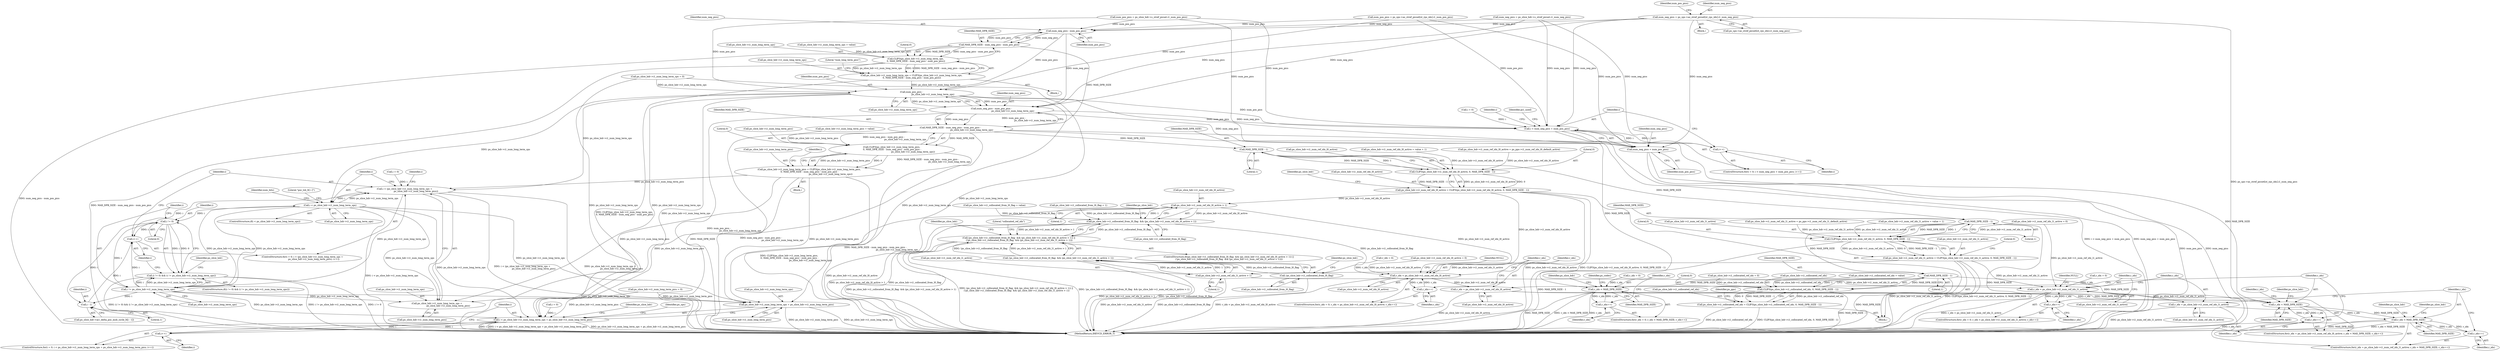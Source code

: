 digraph "0_Android_a1424724a00d62ac5efa0e27953eed66850d662f@array" {
"1000749" [label="(Call,num_neg_pics = ps_sps->as_stref_picset[st_rps_idx].i1_num_neg_pics)"];
"1000854" [label="(Call,num_neg_pics - num_pos_pics)"];
"1000852" [label="(Call,MAX_DPB_SIZE - num_neg_pics - num_pos_pics)"];
"1000847" [label="(Call,CLIP3(ps_slice_hdr->i1_num_long_term_sps,\n 0, MAX_DPB_SIZE - num_neg_pics - num_pos_pics))"];
"1000843" [label="(Call,ps_slice_hdr->i1_num_long_term_sps = CLIP3(ps_slice_hdr->i1_num_long_term_sps,\n 0, MAX_DPB_SIZE - num_neg_pics - num_pos_pics))"];
"1000879" [label="(Call,num_pos_pics -\n                                                            ps_slice_hdr->i1_num_long_term_sps)"];
"1000877" [label="(Call,num_neg_pics - num_pos_pics -\n                                                            ps_slice_hdr->i1_num_long_term_sps)"];
"1000875" [label="(Call,MAX_DPB_SIZE - num_neg_pics - num_pos_pics -\n                                                            ps_slice_hdr->i1_num_long_term_sps)"];
"1000870" [label="(Call,CLIP3(ps_slice_hdr->i1_num_long_term_pics,\n 0, MAX_DPB_SIZE - num_neg_pics - num_pos_pics -\n                                                            ps_slice_hdr->i1_num_long_term_sps))"];
"1000866" [label="(Call,ps_slice_hdr->i1_num_long_term_pics = CLIP3(ps_slice_hdr->i1_num_long_term_pics,\n 0, MAX_DPB_SIZE - num_neg_pics - num_pos_pics -\n                                                            ps_slice_hdr->i1_num_long_term_sps))"];
"1000888" [label="(Call,i < (ps_slice_hdr->i1_num_long_term_sps +\n                                ps_slice_hdr->i1_num_long_term_pics))"];
"1000901" [label="(Call,i < ps_slice_hdr->i1_num_long_term_sps)"];
"1000890" [label="(Call,ps_slice_hdr->i1_num_long_term_sps +\n                                ps_slice_hdr->i1_num_long_term_pics)"];
"1001010" [label="(Call,i != 0)"];
"1000897" [label="(Call,i++)"];
"1001009" [label="(Call,(i != 0) && (i != ps_slice_hdr->i1_num_long_term_sps))"];
"1001013" [label="(Call,i != ps_slice_hdr->i1_num_long_term_sps)"];
"1001029" [label="(Call,i - 1)"];
"1001055" [label="(Call,i < ps_slice_hdr->i1_num_long_term_sps + ps_slice_hdr->i1_num_long_term_pics)"];
"1001064" [label="(Call,i++)"];
"1001057" [label="(Call,ps_slice_hdr->i1_num_long_term_sps + ps_slice_hdr->i1_num_long_term_pics)"];
"1001245" [label="(Call,MAX_DPB_SIZE - 1)"];
"1001240" [label="(Call,CLIP3(ps_slice_hdr->i1_num_ref_idx_l0_active, 0, MAX_DPB_SIZE - 1))"];
"1001236" [label="(Call,ps_slice_hdr->i1_num_ref_idx_l0_active = CLIP3(ps_slice_hdr->i1_num_ref_idx_l0_active, 0, MAX_DPB_SIZE - 1))"];
"1001370" [label="(Call,ps_slice_hdr->i1_num_ref_idx_l0_active > 1)"];
"1001366" [label="(Call,ps_slice_hdr->i1_collocated_from_l0_flag  && (ps_slice_hdr->i1_num_ref_idx_l0_active > 1))"];
"1001365" [label="(Call,(ps_slice_hdr->i1_collocated_from_l0_flag  && (ps_slice_hdr->i1_num_ref_idx_l0_active > 1)) ||\n (!ps_slice_hdr->i1_collocated_from_l0_flag  && (ps_slice_hdr->i1_num_ref_idx_l1_active > 1)))"];
"1001376" [label="(Call,!ps_slice_hdr->i1_collocated_from_l0_flag)"];
"1001375" [label="(Call,!ps_slice_hdr->i1_collocated_from_l0_flag  && (ps_slice_hdr->i1_num_ref_idx_l1_active > 1))"];
"1002277" [label="(Call,r_idx < ps_slice_hdr->i1_num_ref_idx_l0_active)"];
"1002282" [label="(Call,r_idx++)"];
"1002319" [label="(Call,r_idx = ps_slice_hdr->i1_num_ref_idx_l0_active)"];
"1002324" [label="(Call,r_idx < MAX_DPB_SIZE)"];
"1002327" [label="(Call,r_idx++)"];
"1002403" [label="(Call,r_idx < MAX_DPB_SIZE)"];
"1002406" [label="(Call,r_idx++)"];
"1001257" [label="(Call,MAX_DPB_SIZE - 1)"];
"1001252" [label="(Call,CLIP3(ps_slice_hdr->i1_num_ref_idx_l1_active, 0, MAX_DPB_SIZE - 1))"];
"1001248" [label="(Call,ps_slice_hdr->i1_num_ref_idx_l1_active = CLIP3(ps_slice_hdr->i1_num_ref_idx_l1_active, 0, MAX_DPB_SIZE - 1))"];
"1001380" [label="(Call,ps_slice_hdr->i1_num_ref_idx_l1_active > 1)"];
"1002356" [label="(Call,r_idx < ps_slice_hdr->i1_num_ref_idx_l1_active)"];
"1002361" [label="(Call,r_idx++)"];
"1002398" [label="(Call,r_idx = ps_slice_hdr->i1_num_ref_idx_l1_active)"];
"1001404" [label="(Call,MAX_DPB_SIZE - 1)"];
"1001399" [label="(Call,CLIP3(ps_slice_hdr->i1_collocated_ref_idx, 0, MAX_DPB_SIZE - 1))"];
"1001395" [label="(Call,ps_slice_hdr->i1_collocated_ref_idx = CLIP3(ps_slice_hdr->i1_collocated_ref_idx, 0, MAX_DPB_SIZE - 1))"];
"1002152" [label="(Call,r_idx < MAX_DPB_SIZE)"];
"1002155" [label="(Call,r_idx++)"];
"1001036" [label="(Call,i < num_neg_pics + num_pos_pics)"];
"1001041" [label="(Call,i++)"];
"1001038" [label="(Call,num_neg_pics + num_pos_pics)"];
"1000801" [label="(Call,num_neg_pics = ps_slice_hdr->s_stref_picset.i1_num_neg_pics)"];
"1001241" [label="(Call,ps_slice_hdr->i1_num_ref_idx_l0_active)"];
"1000877" [label="(Call,num_neg_pics - num_pos_pics -\n                                                            ps_slice_hdr->i1_num_long_term_sps)"];
"1001381" [label="(Call,ps_slice_hdr->i1_num_ref_idx_l1_active)"];
"1000901" [label="(Call,i < ps_slice_hdr->i1_num_long_term_sps)"];
"1002273" [label="(ControlStructure,for(r_idx = 0; r_idx < ps_slice_hdr->i1_num_ref_idx_l0_active; r_idx++))"];
"1000897" [label="(Call,i++)"];
"1001258" [label="(Identifier,MAX_DPB_SIZE)"];
"1001188" [label="(Call,ps_slice_hdr->i1_num_ref_idx_l0_active = value + 1)"];
"1000710" [label="(Block,)"];
"1000881" [label="(Call,ps_slice_hdr->i1_num_long_term_sps)"];
"1000884" [label="(ControlStructure,for(i = 0; i < (ps_slice_hdr->i1_num_long_term_sps +\n                                ps_slice_hdr->i1_num_long_term_pics); i++))"];
"1002162" [label="(Identifier,ps_slice_hdr)"];
"1000866" [label="(Call,ps_slice_hdr->i1_num_long_term_pics = CLIP3(ps_slice_hdr->i1_num_long_term_pics,\n 0, MAX_DPB_SIZE - num_neg_pics - num_pos_pics -\n                                                            ps_slice_hdr->i1_num_long_term_sps))"];
"1000879" [label="(Call,num_pos_pics -\n                                                            ps_slice_hdr->i1_num_long_term_sps)"];
"1001248" [label="(Call,ps_slice_hdr->i1_num_ref_idx_l1_active = CLIP3(ps_slice_hdr->i1_num_ref_idx_l1_active, 0, MAX_DPB_SIZE - 1))"];
"1000751" [label="(Call,ps_sps->as_stref_picset[st_rps_idx].i1_num_neg_pics)"];
"1002397" [label="(ControlStructure,for(r_idx = ps_slice_hdr->i1_num_ref_idx_l1_active; r_idx < MAX_DPB_SIZE; r_idx++))"];
"1001055" [label="(Call,i < ps_slice_hdr->i1_num_long_term_sps + ps_slice_hdr->i1_num_long_term_pics)"];
"1000838" [label="(Call,ps_slice_hdr->i1_num_long_term_sps = value)"];
"1000890" [label="(Call,ps_slice_hdr->i1_num_long_term_sps +\n                                ps_slice_hdr->i1_num_long_term_pics)"];
"1001246" [label="(Identifier,MAX_DPB_SIZE)"];
"1001364" [label="(ControlStructure,if((ps_slice_hdr->i1_collocated_from_l0_flag  && (ps_slice_hdr->i1_num_ref_idx_l0_active > 1)) ||\n (!ps_slice_hdr->i1_collocated_from_l0_flag  && (ps_slice_hdr->i1_num_ref_idx_l1_active > 1))))"];
"1001039" [label="(Identifier,num_neg_pics)"];
"1002324" [label="(Call,r_idx < MAX_DPB_SIZE)"];
"1002277" [label="(Call,r_idx < ps_slice_hdr->i1_num_ref_idx_l0_active)"];
"1000870" [label="(Call,CLIP3(ps_slice_hdr->i1_num_long_term_pics,\n 0, MAX_DPB_SIZE - num_neg_pics - num_pos_pics -\n                                                            ps_slice_hdr->i1_num_long_term_sps))"];
"1000902" [label="(Identifier,i)"];
"1000749" [label="(Call,num_neg_pics = ps_sps->as_stref_picset[st_rps_idx].i1_num_neg_pics)"];
"1000876" [label="(Identifier,MAX_DPB_SIZE)"];
"1001370" [label="(Call,ps_slice_hdr->i1_num_ref_idx_l0_active > 1)"];
"1001259" [label="(Literal,1)"];
"1001397" [label="(Identifier,ps_slice_hdr)"];
"1001250" [label="(Identifier,ps_slice_hdr)"];
"1000851" [label="(Literal,0)"];
"1001031" [label="(Literal,1)"];
"1001256" [label="(Literal,0)"];
"1000888" [label="(Call,i < (ps_slice_hdr->i1_num_long_term_sps +\n                                ps_slice_hdr->i1_num_long_term_pics))"];
"1002274" [label="(Call,r_idx = 0)"];
"1000844" [label="(Call,ps_slice_hdr->i1_num_long_term_sps)"];
"1001051" [label="(ControlStructure,for(i = 0; i < ps_slice_hdr->i1_num_long_term_sps + ps_slice_hdr->i1_num_long_term_pics; i++))"];
"1001030" [label="(Identifier,i)"];
"1001033" [label="(Call,i = 0)"];
"1001058" [label="(Call,ps_slice_hdr->i1_num_long_term_sps)"];
"1002149" [label="(Call,r_idx = 0)"];
"1000898" [label="(Identifier,i)"];
"1000878" [label="(Identifier,num_neg_pics)"];
"1000909" [label="(Identifier,num_bits)"];
"1001253" [label="(Call,ps_slice_hdr->i1_num_ref_idx_l1_active)"];
"1000855" [label="(Identifier,num_neg_pics)"];
"1001396" [label="(Call,ps_slice_hdr->i1_collocated_ref_idx)"];
"1001371" [label="(Call,ps_slice_hdr->i1_num_ref_idx_l0_active)"];
"1002321" [label="(Call,ps_slice_hdr->i1_num_ref_idx_l0_active)"];
"1002366" [label="(Identifier,NULL)"];
"1000759" [label="(Identifier,num_pos_pics)"];
"1002434" [label="(Identifier,ps_slice_hdr)"];
"1002405" [label="(Identifier,MAX_DPB_SIZE)"];
"1002155" [label="(Call,r_idx++)"];
"1000808" [label="(Call,num_pos_pics = ps_slice_hdr->s_stref_picset.i1_num_pos_pics)"];
"1001382" [label="(Identifier,ps_slice_hdr)"];
"1001070" [label="(Identifier,ps_slice_hdr)"];
"1001375" [label="(Call,!ps_slice_hdr->i1_collocated_from_l0_flag  && (ps_slice_hdr->i1_num_ref_idx_l1_active > 1))"];
"1001403" [label="(Literal,0)"];
"1001411" [label="(Identifier,ps_pps)"];
"1000880" [label="(Identifier,num_pos_pics)"];
"1001384" [label="(Literal,1)"];
"1001037" [label="(Identifier,i)"];
"1000894" [label="(Call,ps_slice_hdr->i1_num_long_term_pics)"];
"1001367" [label="(Call,ps_slice_hdr->i1_collocated_from_l0_flag)"];
"1000843" [label="(Call,ps_slice_hdr->i1_num_long_term_sps = CLIP3(ps_slice_hdr->i1_num_long_term_sps,\n 0, MAX_DPB_SIZE - num_neg_pics - num_pos_pics))"];
"1001387" [label="(Literal,\"collocated_ref_idx\")"];
"1001376" [label="(Call,!ps_slice_hdr->i1_collocated_from_l0_flag)"];
"1002319" [label="(Call,r_idx = ps_slice_hdr->i1_num_ref_idx_l0_active)"];
"1000758" [label="(Call,num_pos_pics = ps_sps->as_stref_picset[st_rps_idx].i1_num_pos_pics)"];
"1001064" [label="(Call,i++)"];
"1001337" [label="(Call,ps_slice_hdr->i1_collocated_ref_idx = 0)"];
"1001009" [label="(Call,(i != 0) && (i != ps_slice_hdr->i1_num_long_term_sps))"];
"1001136" [label="(Call,ps_slice_hdr->i1_num_ref_idx_l0_active = 0)"];
"1001245" [label="(Call,MAX_DPB_SIZE - 1)"];
"1001053" [label="(Identifier,i)"];
"1000854" [label="(Call,num_neg_pics - num_pos_pics)"];
"1001400" [label="(Call,ps_slice_hdr->i1_collocated_ref_idx)"];
"1002406" [label="(Call,r_idx++)"];
"1001078" [label="(Identifier,ps_sps)"];
"1001215" [label="(Call,ps_slice_hdr->i1_num_ref_idx_l0_active = ps_pps->i1_num_ref_idx_l0_default_active)"];
"1000858" [label="(Literal,\"num_long_term_pics\")"];
"1002403" [label="(Call,r_idx < MAX_DPB_SIZE)"];
"1002318" [label="(ControlStructure,for(r_idx = ps_slice_hdr->i1_num_ref_idx_l0_active; r_idx < MAX_DPB_SIZE; r_idx++))"];
"1001249" [label="(Call,ps_slice_hdr->i1_num_ref_idx_l1_active)"];
"1001141" [label="(Call,ps_slice_hdr->i1_num_ref_idx_l1_active = 0)"];
"1002353" [label="(Call,r_idx = 0)"];
"1001236" [label="(Call,ps_slice_hdr->i1_num_ref_idx_l0_active = CLIP3(ps_slice_hdr->i1_num_ref_idx_l0_active, 0, MAX_DPB_SIZE - 1))"];
"1001025" [label="(Call,ps_slice_hdr->ai1_delta_poc_msb_cycle_lt[i - 1])"];
"1000861" [label="(Call,ps_slice_hdr->i1_num_long_term_pics = value)"];
"1002617" [label="(MethodReturn,IHEVCD_ERROR_T)"];
"1001257" [label="(Call,MAX_DPB_SIZE - 1)"];
"1001365" [label="(Call,(ps_slice_hdr->i1_collocated_from_l0_flag  && (ps_slice_hdr->i1_num_ref_idx_l0_active > 1)) ||\n (!ps_slice_hdr->i1_collocated_from_l0_flag  && (ps_slice_hdr->i1_num_ref_idx_l1_active > 1)))"];
"1002327" [label="(Call,r_idx++)"];
"1002354" [label="(Identifier,r_idx)"];
"1002399" [label="(Identifier,r_idx)"];
"1001395" [label="(Call,ps_slice_hdr->i1_collocated_ref_idx = CLIP3(ps_slice_hdr->i1_collocated_ref_idx, 0, MAX_DPB_SIZE - 1))"];
"1001052" [label="(Call,i = 0)"];
"1001013" [label="(Call,i != ps_slice_hdr->i1_num_long_term_sps)"];
"1002287" [label="(Identifier,NULL)"];
"1002279" [label="(Call,ps_slice_hdr->i1_num_ref_idx_l0_active)"];
"1000889" [label="(Identifier,i)"];
"1002282" [label="(Call,r_idx++)"];
"1001262" [label="(Literal,0)"];
"1002152" [label="(Call,r_idx < MAX_DPB_SIZE)"];
"1001010" [label="(Call,i != 0)"];
"1000886" [label="(Identifier,i)"];
"1001168" [label="(Block,)"];
"1002361" [label="(Call,r_idx++)"];
"1001041" [label="(Call,i++)"];
"1000847" [label="(Call,CLIP3(ps_slice_hdr->i1_num_long_term_sps,\n 0, MAX_DPB_SIZE - num_neg_pics - num_pos_pics))"];
"1001332" [label="(Call,ps_slice_hdr->i1_collocated_from_l0_flag = 1)"];
"1001399" [label="(Call,CLIP3(ps_slice_hdr->i1_collocated_ref_idx, 0, MAX_DPB_SIZE - 1))"];
"1000853" [label="(Identifier,MAX_DPB_SIZE)"];
"1000946" [label="(Literal,\"poc_lsb_lt[ i ]\")"];
"1002404" [label="(Identifier,r_idx)"];
"1002148" [label="(ControlStructure,for(r_idx = 0; r_idx < MAX_DPB_SIZE; r_idx++))"];
"1002398" [label="(Call,r_idx = ps_slice_hdr->i1_num_ref_idx_l1_active)"];
"1000874" [label="(Literal,0)"];
"1001404" [label="(Call,MAX_DPB_SIZE - 1)"];
"1000885" [label="(Call,i = 0)"];
"1001374" [label="(Literal,1)"];
"1000900" [label="(ControlStructure,if(i < ps_slice_hdr->i1_num_long_term_sps))"];
"1002357" [label="(Identifier,r_idx)"];
"1000750" [label="(Identifier,num_neg_pics)"];
"1002283" [label="(Identifier,r_idx)"];
"1001247" [label="(Literal,1)"];
"1002334" [label="(Identifier,ps_slice_hdr)"];
"1001029" [label="(Call,i - 1)"];
"1002326" [label="(Identifier,MAX_DPB_SIZE)"];
"1001237" [label="(Call,ps_slice_hdr->i1_num_ref_idx_l0_active)"];
"1000852" [label="(Call,MAX_DPB_SIZE - num_neg_pics - num_pos_pics)"];
"1001057" [label="(Call,ps_slice_hdr->i1_num_long_term_sps + ps_slice_hdr->i1_num_long_term_pics)"];
"1002400" [label="(Call,ps_slice_hdr->i1_num_ref_idx_l1_active)"];
"1001022" [label="(Identifier,ps_slice_hdr)"];
"1000891" [label="(Call,ps_slice_hdr->i1_num_long_term_sps)"];
"1001252" [label="(Call,CLIP3(ps_slice_hdr->i1_num_ref_idx_l1_active, 0, MAX_DPB_SIZE - 1))"];
"1002320" [label="(Identifier,r_idx)"];
"1000570" [label="(Call,ps_slice_hdr->i1_num_long_term_pics = 0)"];
"1000867" [label="(Call,ps_slice_hdr->i1_num_long_term_pics)"];
"1000848" [label="(Call,ps_slice_hdr->i1_num_long_term_sps)"];
"1001056" [label="(Identifier,i)"];
"1001046" [label="(Identifier,pi1_used)"];
"1000833" [label="(Block,)"];
"1001378" [label="(Identifier,ps_slice_hdr)"];
"1000871" [label="(Call,ps_slice_hdr->i1_num_long_term_pics)"];
"1002358" [label="(Call,ps_slice_hdr->i1_num_ref_idx_l1_active)"];
"1001366" [label="(Call,ps_slice_hdr->i1_collocated_from_l0_flag  && (ps_slice_hdr->i1_num_ref_idx_l0_active > 1))"];
"1000565" [label="(Call,ps_slice_hdr->i1_num_long_term_sps = 0)"];
"1001038" [label="(Call,num_neg_pics + num_pos_pics)"];
"1002356" [label="(Call,r_idx < ps_slice_hdr->i1_num_ref_idx_l1_active)"];
"1002153" [label="(Identifier,r_idx)"];
"1002352" [label="(ControlStructure,for(r_idx = 0; r_idx < ps_slice_hdr->i1_num_ref_idx_l1_active; r_idx++))"];
"1001040" [label="(Identifier,num_pos_pics)"];
"1001036" [label="(Call,i < num_neg_pics + num_pos_pics)"];
"1001359" [label="(Call,ps_slice_hdr->i1_collocated_from_l0_flag = value)"];
"1002362" [label="(Identifier,r_idx)"];
"1001229" [label="(Call,ps_slice_hdr->i1_num_ref_idx_l1_active = ps_pps->i1_num_ref_idx_l1_default_active)"];
"1001406" [label="(Literal,1)"];
"1002156" [label="(Identifier,r_idx)"];
"1001011" [label="(Identifier,i)"];
"1001405" [label="(Identifier,MAX_DPB_SIZE)"];
"1001061" [label="(Call,ps_slice_hdr->i1_num_long_term_pics)"];
"1001206" [label="(Call,ps_slice_hdr->i1_num_ref_idx_l1_active = value + 1)"];
"1002214" [label="(Identifier,ps_codec)"];
"1001014" [label="(Identifier,i)"];
"1002328" [label="(Identifier,r_idx)"];
"1000903" [label="(Call,ps_slice_hdr->i1_num_long_term_sps)"];
"1001012" [label="(Literal,0)"];
"1001240" [label="(Call,CLIP3(ps_slice_hdr->i1_num_ref_idx_l0_active, 0, MAX_DPB_SIZE - 1))"];
"1001380" [label="(Call,ps_slice_hdr->i1_num_ref_idx_l1_active > 1)"];
"1002278" [label="(Identifier,r_idx)"];
"1001377" [label="(Call,ps_slice_hdr->i1_collocated_from_l0_flag)"];
"1002413" [label="(Identifier,ps_slice_hdr)"];
"1000856" [label="(Identifier,num_pos_pics)"];
"1001244" [label="(Literal,0)"];
"1001008" [label="(ControlStructure,if((i != 0) && (i != ps_slice_hdr->i1_num_long_term_sps)))"];
"1001015" [label="(Call,ps_slice_hdr->i1_num_long_term_sps)"];
"1000875" [label="(Call,MAX_DPB_SIZE - num_neg_pics - num_pos_pics -\n                                                            ps_slice_hdr->i1_num_long_term_sps)"];
"1000826" [label="(Block,)"];
"1001032" [label="(ControlStructure,for(i = 0; i < num_neg_pics + num_pos_pics; i++))"];
"1001065" [label="(Identifier,i)"];
"1002325" [label="(Identifier,r_idx)"];
"1002154" [label="(Identifier,MAX_DPB_SIZE)"];
"1001042" [label="(Identifier,i)"];
"1002407" [label="(Identifier,r_idx)"];
"1001390" [label="(Call,ps_slice_hdr->i1_collocated_ref_idx = value)"];
"1001034" [label="(Identifier,i)"];
"1000749" -> "1000710"  [label="AST: "];
"1000749" -> "1000751"  [label="CFG: "];
"1000750" -> "1000749"  [label="AST: "];
"1000751" -> "1000749"  [label="AST: "];
"1000759" -> "1000749"  [label="CFG: "];
"1000749" -> "1002617"  [label="DDG: ps_sps->as_stref_picset[st_rps_idx].i1_num_neg_pics"];
"1000749" -> "1000854"  [label="DDG: num_neg_pics"];
"1000749" -> "1000877"  [label="DDG: num_neg_pics"];
"1000749" -> "1001036"  [label="DDG: num_neg_pics"];
"1000749" -> "1001038"  [label="DDG: num_neg_pics"];
"1000854" -> "1000852"  [label="AST: "];
"1000854" -> "1000856"  [label="CFG: "];
"1000855" -> "1000854"  [label="AST: "];
"1000856" -> "1000854"  [label="AST: "];
"1000852" -> "1000854"  [label="CFG: "];
"1000854" -> "1000852"  [label="DDG: num_neg_pics"];
"1000854" -> "1000852"  [label="DDG: num_pos_pics"];
"1000801" -> "1000854"  [label="DDG: num_neg_pics"];
"1000808" -> "1000854"  [label="DDG: num_pos_pics"];
"1000758" -> "1000854"  [label="DDG: num_pos_pics"];
"1000854" -> "1000877"  [label="DDG: num_neg_pics"];
"1000854" -> "1000879"  [label="DDG: num_pos_pics"];
"1000852" -> "1000847"  [label="AST: "];
"1000853" -> "1000852"  [label="AST: "];
"1000847" -> "1000852"  [label="CFG: "];
"1000852" -> "1002617"  [label="DDG: num_neg_pics - num_pos_pics"];
"1000852" -> "1000847"  [label="DDG: MAX_DPB_SIZE"];
"1000852" -> "1000847"  [label="DDG: num_neg_pics - num_pos_pics"];
"1000852" -> "1000875"  [label="DDG: MAX_DPB_SIZE"];
"1000847" -> "1000843"  [label="AST: "];
"1000848" -> "1000847"  [label="AST: "];
"1000851" -> "1000847"  [label="AST: "];
"1000843" -> "1000847"  [label="CFG: "];
"1000847" -> "1002617"  [label="DDG: MAX_DPB_SIZE - num_neg_pics - num_pos_pics"];
"1000847" -> "1000843"  [label="DDG: ps_slice_hdr->i1_num_long_term_sps"];
"1000847" -> "1000843"  [label="DDG: 0"];
"1000847" -> "1000843"  [label="DDG: MAX_DPB_SIZE - num_neg_pics - num_pos_pics"];
"1000838" -> "1000847"  [label="DDG: ps_slice_hdr->i1_num_long_term_sps"];
"1000843" -> "1000833"  [label="AST: "];
"1000844" -> "1000843"  [label="AST: "];
"1000858" -> "1000843"  [label="CFG: "];
"1000843" -> "1002617"  [label="DDG: CLIP3(ps_slice_hdr->i1_num_long_term_sps,\n 0, MAX_DPB_SIZE - num_neg_pics - num_pos_pics)"];
"1000843" -> "1000879"  [label="DDG: ps_slice_hdr->i1_num_long_term_sps"];
"1000879" -> "1000877"  [label="AST: "];
"1000879" -> "1000881"  [label="CFG: "];
"1000880" -> "1000879"  [label="AST: "];
"1000881" -> "1000879"  [label="AST: "];
"1000877" -> "1000879"  [label="CFG: "];
"1000879" -> "1000877"  [label="DDG: num_pos_pics"];
"1000879" -> "1000877"  [label="DDG: ps_slice_hdr->i1_num_long_term_sps"];
"1000808" -> "1000879"  [label="DDG: num_pos_pics"];
"1000758" -> "1000879"  [label="DDG: num_pos_pics"];
"1000565" -> "1000879"  [label="DDG: ps_slice_hdr->i1_num_long_term_sps"];
"1000879" -> "1000888"  [label="DDG: ps_slice_hdr->i1_num_long_term_sps"];
"1000879" -> "1000890"  [label="DDG: ps_slice_hdr->i1_num_long_term_sps"];
"1000879" -> "1000901"  [label="DDG: ps_slice_hdr->i1_num_long_term_sps"];
"1000879" -> "1001036"  [label="DDG: num_pos_pics"];
"1000879" -> "1001038"  [label="DDG: num_pos_pics"];
"1000879" -> "1001055"  [label="DDG: ps_slice_hdr->i1_num_long_term_sps"];
"1000879" -> "1001057"  [label="DDG: ps_slice_hdr->i1_num_long_term_sps"];
"1000877" -> "1000875"  [label="AST: "];
"1000878" -> "1000877"  [label="AST: "];
"1000875" -> "1000877"  [label="CFG: "];
"1000877" -> "1002617"  [label="DDG: num_pos_pics -\n                                                            ps_slice_hdr->i1_num_long_term_sps"];
"1000877" -> "1000875"  [label="DDG: num_neg_pics"];
"1000877" -> "1000875"  [label="DDG: num_pos_pics -\n                                                            ps_slice_hdr->i1_num_long_term_sps"];
"1000801" -> "1000877"  [label="DDG: num_neg_pics"];
"1000877" -> "1001036"  [label="DDG: num_neg_pics"];
"1000877" -> "1001038"  [label="DDG: num_neg_pics"];
"1000875" -> "1000870"  [label="AST: "];
"1000876" -> "1000875"  [label="AST: "];
"1000870" -> "1000875"  [label="CFG: "];
"1000875" -> "1002617"  [label="DDG: MAX_DPB_SIZE"];
"1000875" -> "1002617"  [label="DDG: num_neg_pics - num_pos_pics -\n                                                            ps_slice_hdr->i1_num_long_term_sps"];
"1000875" -> "1000870"  [label="DDG: MAX_DPB_SIZE"];
"1000875" -> "1000870"  [label="DDG: num_neg_pics - num_pos_pics -\n                                                            ps_slice_hdr->i1_num_long_term_sps"];
"1000875" -> "1001245"  [label="DDG: MAX_DPB_SIZE"];
"1000875" -> "1002152"  [label="DDG: MAX_DPB_SIZE"];
"1000875" -> "1002324"  [label="DDG: MAX_DPB_SIZE"];
"1000870" -> "1000866"  [label="AST: "];
"1000871" -> "1000870"  [label="AST: "];
"1000874" -> "1000870"  [label="AST: "];
"1000866" -> "1000870"  [label="CFG: "];
"1000870" -> "1002617"  [label="DDG: MAX_DPB_SIZE - num_neg_pics - num_pos_pics -\n                                                            ps_slice_hdr->i1_num_long_term_sps"];
"1000870" -> "1000866"  [label="DDG: ps_slice_hdr->i1_num_long_term_pics"];
"1000870" -> "1000866"  [label="DDG: 0"];
"1000870" -> "1000866"  [label="DDG: MAX_DPB_SIZE - num_neg_pics - num_pos_pics -\n                                                            ps_slice_hdr->i1_num_long_term_sps"];
"1000861" -> "1000870"  [label="DDG: ps_slice_hdr->i1_num_long_term_pics"];
"1000866" -> "1000826"  [label="AST: "];
"1000867" -> "1000866"  [label="AST: "];
"1000886" -> "1000866"  [label="CFG: "];
"1000866" -> "1002617"  [label="DDG: CLIP3(ps_slice_hdr->i1_num_long_term_pics,\n 0, MAX_DPB_SIZE - num_neg_pics - num_pos_pics -\n                                                            ps_slice_hdr->i1_num_long_term_sps)"];
"1000866" -> "1000888"  [label="DDG: ps_slice_hdr->i1_num_long_term_pics"];
"1000866" -> "1000890"  [label="DDG: ps_slice_hdr->i1_num_long_term_pics"];
"1000866" -> "1001055"  [label="DDG: ps_slice_hdr->i1_num_long_term_pics"];
"1000866" -> "1001057"  [label="DDG: ps_slice_hdr->i1_num_long_term_pics"];
"1000888" -> "1000884"  [label="AST: "];
"1000888" -> "1000890"  [label="CFG: "];
"1000889" -> "1000888"  [label="AST: "];
"1000890" -> "1000888"  [label="AST: "];
"1000902" -> "1000888"  [label="CFG: "];
"1001034" -> "1000888"  [label="CFG: "];
"1000888" -> "1002617"  [label="DDG: ps_slice_hdr->i1_num_long_term_sps +\n                                ps_slice_hdr->i1_num_long_term_pics"];
"1000888" -> "1002617"  [label="DDG: i < (ps_slice_hdr->i1_num_long_term_sps +\n                                ps_slice_hdr->i1_num_long_term_pics)"];
"1000885" -> "1000888"  [label="DDG: i"];
"1000897" -> "1000888"  [label="DDG: i"];
"1001013" -> "1000888"  [label="DDG: ps_slice_hdr->i1_num_long_term_sps"];
"1000901" -> "1000888"  [label="DDG: ps_slice_hdr->i1_num_long_term_sps"];
"1000888" -> "1000901"  [label="DDG: i"];
"1000901" -> "1000900"  [label="AST: "];
"1000901" -> "1000903"  [label="CFG: "];
"1000902" -> "1000901"  [label="AST: "];
"1000903" -> "1000901"  [label="AST: "];
"1000909" -> "1000901"  [label="CFG: "];
"1000946" -> "1000901"  [label="CFG: "];
"1000901" -> "1002617"  [label="DDG: i < ps_slice_hdr->i1_num_long_term_sps"];
"1000901" -> "1000890"  [label="DDG: ps_slice_hdr->i1_num_long_term_sps"];
"1001013" -> "1000901"  [label="DDG: ps_slice_hdr->i1_num_long_term_sps"];
"1000901" -> "1001010"  [label="DDG: i"];
"1000901" -> "1001013"  [label="DDG: ps_slice_hdr->i1_num_long_term_sps"];
"1000901" -> "1001055"  [label="DDG: ps_slice_hdr->i1_num_long_term_sps"];
"1000901" -> "1001057"  [label="DDG: ps_slice_hdr->i1_num_long_term_sps"];
"1000890" -> "1000894"  [label="CFG: "];
"1000891" -> "1000890"  [label="AST: "];
"1000894" -> "1000890"  [label="AST: "];
"1001013" -> "1000890"  [label="DDG: ps_slice_hdr->i1_num_long_term_sps"];
"1001010" -> "1001009"  [label="AST: "];
"1001010" -> "1001012"  [label="CFG: "];
"1001011" -> "1001010"  [label="AST: "];
"1001012" -> "1001010"  [label="AST: "];
"1001014" -> "1001010"  [label="CFG: "];
"1001009" -> "1001010"  [label="CFG: "];
"1001010" -> "1000897"  [label="DDG: i"];
"1001010" -> "1001009"  [label="DDG: i"];
"1001010" -> "1001009"  [label="DDG: 0"];
"1001010" -> "1001013"  [label="DDG: i"];
"1001010" -> "1001029"  [label="DDG: i"];
"1000897" -> "1000884"  [label="AST: "];
"1000897" -> "1000898"  [label="CFG: "];
"1000898" -> "1000897"  [label="AST: "];
"1000889" -> "1000897"  [label="CFG: "];
"1001029" -> "1000897"  [label="DDG: i"];
"1001013" -> "1000897"  [label="DDG: i"];
"1001009" -> "1001008"  [label="AST: "];
"1001009" -> "1001013"  [label="CFG: "];
"1001013" -> "1001009"  [label="AST: "];
"1001022" -> "1001009"  [label="CFG: "];
"1000898" -> "1001009"  [label="CFG: "];
"1001009" -> "1002617"  [label="DDG: (i != 0) && (i != ps_slice_hdr->i1_num_long_term_sps)"];
"1001009" -> "1002617"  [label="DDG: i != ps_slice_hdr->i1_num_long_term_sps"];
"1001009" -> "1002617"  [label="DDG: i != 0"];
"1001013" -> "1001009"  [label="DDG: i"];
"1001013" -> "1001009"  [label="DDG: ps_slice_hdr->i1_num_long_term_sps"];
"1001013" -> "1001015"  [label="CFG: "];
"1001014" -> "1001013"  [label="AST: "];
"1001015" -> "1001013"  [label="AST: "];
"1001013" -> "1001029"  [label="DDG: i"];
"1001013" -> "1001055"  [label="DDG: ps_slice_hdr->i1_num_long_term_sps"];
"1001013" -> "1001057"  [label="DDG: ps_slice_hdr->i1_num_long_term_sps"];
"1001029" -> "1001025"  [label="AST: "];
"1001029" -> "1001031"  [label="CFG: "];
"1001030" -> "1001029"  [label="AST: "];
"1001031" -> "1001029"  [label="AST: "];
"1001025" -> "1001029"  [label="CFG: "];
"1001055" -> "1001051"  [label="AST: "];
"1001055" -> "1001057"  [label="CFG: "];
"1001056" -> "1001055"  [label="AST: "];
"1001057" -> "1001055"  [label="AST: "];
"1001070" -> "1001055"  [label="CFG: "];
"1001078" -> "1001055"  [label="CFG: "];
"1001055" -> "1002617"  [label="DDG: i < ps_slice_hdr->i1_num_long_term_sps + ps_slice_hdr->i1_num_long_term_pics"];
"1001055" -> "1002617"  [label="DDG: ps_slice_hdr->i1_num_long_term_sps + ps_slice_hdr->i1_num_long_term_pics"];
"1001055" -> "1002617"  [label="DDG: i"];
"1001064" -> "1001055"  [label="DDG: i"];
"1001052" -> "1001055"  [label="DDG: i"];
"1000565" -> "1001055"  [label="DDG: ps_slice_hdr->i1_num_long_term_sps"];
"1000570" -> "1001055"  [label="DDG: ps_slice_hdr->i1_num_long_term_pics"];
"1001055" -> "1001064"  [label="DDG: i"];
"1001064" -> "1001051"  [label="AST: "];
"1001064" -> "1001065"  [label="CFG: "];
"1001065" -> "1001064"  [label="AST: "];
"1001056" -> "1001064"  [label="CFG: "];
"1001057" -> "1001061"  [label="CFG: "];
"1001058" -> "1001057"  [label="AST: "];
"1001061" -> "1001057"  [label="AST: "];
"1001057" -> "1002617"  [label="DDG: ps_slice_hdr->i1_num_long_term_pics"];
"1001057" -> "1002617"  [label="DDG: ps_slice_hdr->i1_num_long_term_sps"];
"1000565" -> "1001057"  [label="DDG: ps_slice_hdr->i1_num_long_term_sps"];
"1000570" -> "1001057"  [label="DDG: ps_slice_hdr->i1_num_long_term_pics"];
"1001245" -> "1001240"  [label="AST: "];
"1001245" -> "1001247"  [label="CFG: "];
"1001246" -> "1001245"  [label="AST: "];
"1001247" -> "1001245"  [label="AST: "];
"1001240" -> "1001245"  [label="CFG: "];
"1001245" -> "1001240"  [label="DDG: MAX_DPB_SIZE"];
"1001245" -> "1001240"  [label="DDG: 1"];
"1001245" -> "1001257"  [label="DDG: MAX_DPB_SIZE"];
"1001240" -> "1001236"  [label="AST: "];
"1001241" -> "1001240"  [label="AST: "];
"1001244" -> "1001240"  [label="AST: "];
"1001236" -> "1001240"  [label="CFG: "];
"1001240" -> "1001236"  [label="DDG: ps_slice_hdr->i1_num_ref_idx_l0_active"];
"1001240" -> "1001236"  [label="DDG: 0"];
"1001240" -> "1001236"  [label="DDG: MAX_DPB_SIZE - 1"];
"1001188" -> "1001240"  [label="DDG: ps_slice_hdr->i1_num_ref_idx_l0_active"];
"1001215" -> "1001240"  [label="DDG: ps_slice_hdr->i1_num_ref_idx_l0_active"];
"1001236" -> "1001168"  [label="AST: "];
"1001237" -> "1001236"  [label="AST: "];
"1001250" -> "1001236"  [label="CFG: "];
"1001236" -> "1002617"  [label="DDG: ps_slice_hdr->i1_num_ref_idx_l0_active"];
"1001236" -> "1002617"  [label="DDG: CLIP3(ps_slice_hdr->i1_num_ref_idx_l0_active, 0, MAX_DPB_SIZE - 1)"];
"1001236" -> "1001370"  [label="DDG: ps_slice_hdr->i1_num_ref_idx_l0_active"];
"1001236" -> "1002277"  [label="DDG: ps_slice_hdr->i1_num_ref_idx_l0_active"];
"1001370" -> "1001366"  [label="AST: "];
"1001370" -> "1001374"  [label="CFG: "];
"1001371" -> "1001370"  [label="AST: "];
"1001374" -> "1001370"  [label="AST: "];
"1001366" -> "1001370"  [label="CFG: "];
"1001370" -> "1002617"  [label="DDG: ps_slice_hdr->i1_num_ref_idx_l0_active"];
"1001370" -> "1001366"  [label="DDG: ps_slice_hdr->i1_num_ref_idx_l0_active"];
"1001370" -> "1001366"  [label="DDG: 1"];
"1001370" -> "1002277"  [label="DDG: ps_slice_hdr->i1_num_ref_idx_l0_active"];
"1001366" -> "1001365"  [label="AST: "];
"1001366" -> "1001367"  [label="CFG: "];
"1001367" -> "1001366"  [label="AST: "];
"1001378" -> "1001366"  [label="CFG: "];
"1001365" -> "1001366"  [label="CFG: "];
"1001366" -> "1002617"  [label="DDG: ps_slice_hdr->i1_collocated_from_l0_flag"];
"1001366" -> "1002617"  [label="DDG: ps_slice_hdr->i1_num_ref_idx_l0_active > 1"];
"1001366" -> "1001365"  [label="DDG: ps_slice_hdr->i1_collocated_from_l0_flag"];
"1001366" -> "1001365"  [label="DDG: ps_slice_hdr->i1_num_ref_idx_l0_active > 1"];
"1001332" -> "1001366"  [label="DDG: ps_slice_hdr->i1_collocated_from_l0_flag"];
"1001359" -> "1001366"  [label="DDG: ps_slice_hdr->i1_collocated_from_l0_flag"];
"1001366" -> "1001376"  [label="DDG: ps_slice_hdr->i1_collocated_from_l0_flag"];
"1001365" -> "1001364"  [label="AST: "];
"1001365" -> "1001375"  [label="CFG: "];
"1001375" -> "1001365"  [label="AST: "];
"1001387" -> "1001365"  [label="CFG: "];
"1001397" -> "1001365"  [label="CFG: "];
"1001365" -> "1002617"  [label="DDG: ps_slice_hdr->i1_collocated_from_l0_flag  && (ps_slice_hdr->i1_num_ref_idx_l0_active > 1)"];
"1001365" -> "1002617"  [label="DDG: (ps_slice_hdr->i1_collocated_from_l0_flag  && (ps_slice_hdr->i1_num_ref_idx_l0_active > 1)) ||\n (!ps_slice_hdr->i1_collocated_from_l0_flag  && (ps_slice_hdr->i1_num_ref_idx_l1_active > 1))"];
"1001365" -> "1002617"  [label="DDG: !ps_slice_hdr->i1_collocated_from_l0_flag  && (ps_slice_hdr->i1_num_ref_idx_l1_active > 1)"];
"1001375" -> "1001365"  [label="DDG: !ps_slice_hdr->i1_collocated_from_l0_flag"];
"1001375" -> "1001365"  [label="DDG: ps_slice_hdr->i1_num_ref_idx_l1_active > 1"];
"1001376" -> "1001375"  [label="AST: "];
"1001376" -> "1001377"  [label="CFG: "];
"1001377" -> "1001376"  [label="AST: "];
"1001382" -> "1001376"  [label="CFG: "];
"1001375" -> "1001376"  [label="CFG: "];
"1001376" -> "1002617"  [label="DDG: ps_slice_hdr->i1_collocated_from_l0_flag"];
"1001376" -> "1001375"  [label="DDG: ps_slice_hdr->i1_collocated_from_l0_flag"];
"1001375" -> "1001380"  [label="CFG: "];
"1001380" -> "1001375"  [label="AST: "];
"1001375" -> "1002617"  [label="DDG: ps_slice_hdr->i1_num_ref_idx_l1_active > 1"];
"1001375" -> "1002617"  [label="DDG: !ps_slice_hdr->i1_collocated_from_l0_flag"];
"1001380" -> "1001375"  [label="DDG: ps_slice_hdr->i1_num_ref_idx_l1_active"];
"1001380" -> "1001375"  [label="DDG: 1"];
"1002277" -> "1002273"  [label="AST: "];
"1002277" -> "1002279"  [label="CFG: "];
"1002278" -> "1002277"  [label="AST: "];
"1002279" -> "1002277"  [label="AST: "];
"1002287" -> "1002277"  [label="CFG: "];
"1002320" -> "1002277"  [label="CFG: "];
"1002277" -> "1002617"  [label="DDG: r_idx < ps_slice_hdr->i1_num_ref_idx_l0_active"];
"1002274" -> "1002277"  [label="DDG: r_idx"];
"1002282" -> "1002277"  [label="DDG: r_idx"];
"1001136" -> "1002277"  [label="DDG: ps_slice_hdr->i1_num_ref_idx_l0_active"];
"1002277" -> "1002282"  [label="DDG: r_idx"];
"1002277" -> "1002319"  [label="DDG: ps_slice_hdr->i1_num_ref_idx_l0_active"];
"1002282" -> "1002273"  [label="AST: "];
"1002282" -> "1002283"  [label="CFG: "];
"1002283" -> "1002282"  [label="AST: "];
"1002278" -> "1002282"  [label="CFG: "];
"1002319" -> "1002318"  [label="AST: "];
"1002319" -> "1002321"  [label="CFG: "];
"1002320" -> "1002319"  [label="AST: "];
"1002321" -> "1002319"  [label="AST: "];
"1002325" -> "1002319"  [label="CFG: "];
"1002319" -> "1002617"  [label="DDG: ps_slice_hdr->i1_num_ref_idx_l0_active"];
"1002319" -> "1002324"  [label="DDG: r_idx"];
"1002324" -> "1002318"  [label="AST: "];
"1002324" -> "1002326"  [label="CFG: "];
"1002325" -> "1002324"  [label="AST: "];
"1002326" -> "1002324"  [label="AST: "];
"1002334" -> "1002324"  [label="CFG: "];
"1002354" -> "1002324"  [label="CFG: "];
"1002327" -> "1002324"  [label="DDG: r_idx"];
"1001404" -> "1002324"  [label="DDG: MAX_DPB_SIZE"];
"1002152" -> "1002324"  [label="DDG: MAX_DPB_SIZE"];
"1002324" -> "1002327"  [label="DDG: r_idx"];
"1002324" -> "1002403"  [label="DDG: MAX_DPB_SIZE"];
"1002327" -> "1002318"  [label="AST: "];
"1002327" -> "1002328"  [label="CFG: "];
"1002328" -> "1002327"  [label="AST: "];
"1002325" -> "1002327"  [label="CFG: "];
"1002403" -> "1002397"  [label="AST: "];
"1002403" -> "1002405"  [label="CFG: "];
"1002404" -> "1002403"  [label="AST: "];
"1002405" -> "1002403"  [label="AST: "];
"1002413" -> "1002403"  [label="CFG: "];
"1002434" -> "1002403"  [label="CFG: "];
"1002403" -> "1002617"  [label="DDG: r_idx < MAX_DPB_SIZE"];
"1002403" -> "1002617"  [label="DDG: r_idx"];
"1002403" -> "1002617"  [label="DDG: MAX_DPB_SIZE"];
"1002406" -> "1002403"  [label="DDG: r_idx"];
"1002398" -> "1002403"  [label="DDG: r_idx"];
"1002403" -> "1002406"  [label="DDG: r_idx"];
"1002406" -> "1002397"  [label="AST: "];
"1002406" -> "1002407"  [label="CFG: "];
"1002407" -> "1002406"  [label="AST: "];
"1002404" -> "1002406"  [label="CFG: "];
"1001257" -> "1001252"  [label="AST: "];
"1001257" -> "1001259"  [label="CFG: "];
"1001258" -> "1001257"  [label="AST: "];
"1001259" -> "1001257"  [label="AST: "];
"1001252" -> "1001257"  [label="CFG: "];
"1001257" -> "1002617"  [label="DDG: MAX_DPB_SIZE"];
"1001257" -> "1001252"  [label="DDG: MAX_DPB_SIZE"];
"1001257" -> "1001252"  [label="DDG: 1"];
"1001257" -> "1001404"  [label="DDG: MAX_DPB_SIZE"];
"1001252" -> "1001248"  [label="AST: "];
"1001253" -> "1001252"  [label="AST: "];
"1001256" -> "1001252"  [label="AST: "];
"1001248" -> "1001252"  [label="CFG: "];
"1001252" -> "1002617"  [label="DDG: MAX_DPB_SIZE - 1"];
"1001252" -> "1001248"  [label="DDG: ps_slice_hdr->i1_num_ref_idx_l1_active"];
"1001252" -> "1001248"  [label="DDG: 0"];
"1001252" -> "1001248"  [label="DDG: MAX_DPB_SIZE - 1"];
"1001229" -> "1001252"  [label="DDG: ps_slice_hdr->i1_num_ref_idx_l1_active"];
"1001141" -> "1001252"  [label="DDG: ps_slice_hdr->i1_num_ref_idx_l1_active"];
"1001206" -> "1001252"  [label="DDG: ps_slice_hdr->i1_num_ref_idx_l1_active"];
"1001248" -> "1001168"  [label="AST: "];
"1001249" -> "1001248"  [label="AST: "];
"1001262" -> "1001248"  [label="CFG: "];
"1001248" -> "1002617"  [label="DDG: ps_slice_hdr->i1_num_ref_idx_l1_active"];
"1001248" -> "1002617"  [label="DDG: CLIP3(ps_slice_hdr->i1_num_ref_idx_l1_active, 0, MAX_DPB_SIZE - 1)"];
"1001248" -> "1001380"  [label="DDG: ps_slice_hdr->i1_num_ref_idx_l1_active"];
"1001248" -> "1002356"  [label="DDG: ps_slice_hdr->i1_num_ref_idx_l1_active"];
"1001380" -> "1001384"  [label="CFG: "];
"1001381" -> "1001380"  [label="AST: "];
"1001384" -> "1001380"  [label="AST: "];
"1001380" -> "1002617"  [label="DDG: ps_slice_hdr->i1_num_ref_idx_l1_active"];
"1001380" -> "1002356"  [label="DDG: ps_slice_hdr->i1_num_ref_idx_l1_active"];
"1002356" -> "1002352"  [label="AST: "];
"1002356" -> "1002358"  [label="CFG: "];
"1002357" -> "1002356"  [label="AST: "];
"1002358" -> "1002356"  [label="AST: "];
"1002366" -> "1002356"  [label="CFG: "];
"1002399" -> "1002356"  [label="CFG: "];
"1002356" -> "1002617"  [label="DDG: r_idx < ps_slice_hdr->i1_num_ref_idx_l1_active"];
"1002361" -> "1002356"  [label="DDG: r_idx"];
"1002353" -> "1002356"  [label="DDG: r_idx"];
"1001141" -> "1002356"  [label="DDG: ps_slice_hdr->i1_num_ref_idx_l1_active"];
"1002356" -> "1002361"  [label="DDG: r_idx"];
"1002356" -> "1002398"  [label="DDG: ps_slice_hdr->i1_num_ref_idx_l1_active"];
"1002361" -> "1002352"  [label="AST: "];
"1002361" -> "1002362"  [label="CFG: "];
"1002362" -> "1002361"  [label="AST: "];
"1002357" -> "1002361"  [label="CFG: "];
"1002398" -> "1002397"  [label="AST: "];
"1002398" -> "1002400"  [label="CFG: "];
"1002399" -> "1002398"  [label="AST: "];
"1002400" -> "1002398"  [label="AST: "];
"1002404" -> "1002398"  [label="CFG: "];
"1002398" -> "1002617"  [label="DDG: ps_slice_hdr->i1_num_ref_idx_l1_active"];
"1001404" -> "1001399"  [label="AST: "];
"1001404" -> "1001406"  [label="CFG: "];
"1001405" -> "1001404"  [label="AST: "];
"1001406" -> "1001404"  [label="AST: "];
"1001399" -> "1001404"  [label="CFG: "];
"1001404" -> "1002617"  [label="DDG: MAX_DPB_SIZE"];
"1001404" -> "1001399"  [label="DDG: MAX_DPB_SIZE"];
"1001404" -> "1001399"  [label="DDG: 1"];
"1001404" -> "1002152"  [label="DDG: MAX_DPB_SIZE"];
"1001399" -> "1001395"  [label="AST: "];
"1001400" -> "1001399"  [label="AST: "];
"1001403" -> "1001399"  [label="AST: "];
"1001395" -> "1001399"  [label="CFG: "];
"1001399" -> "1002617"  [label="DDG: MAX_DPB_SIZE - 1"];
"1001399" -> "1001395"  [label="DDG: ps_slice_hdr->i1_collocated_ref_idx"];
"1001399" -> "1001395"  [label="DDG: 0"];
"1001399" -> "1001395"  [label="DDG: MAX_DPB_SIZE - 1"];
"1001337" -> "1001399"  [label="DDG: ps_slice_hdr->i1_collocated_ref_idx"];
"1001390" -> "1001399"  [label="DDG: ps_slice_hdr->i1_collocated_ref_idx"];
"1001395" -> "1001168"  [label="AST: "];
"1001396" -> "1001395"  [label="AST: "];
"1001411" -> "1001395"  [label="CFG: "];
"1001395" -> "1002617"  [label="DDG: CLIP3(ps_slice_hdr->i1_collocated_ref_idx, 0, MAX_DPB_SIZE - 1)"];
"1001395" -> "1002617"  [label="DDG: ps_slice_hdr->i1_collocated_ref_idx"];
"1002152" -> "1002148"  [label="AST: "];
"1002152" -> "1002154"  [label="CFG: "];
"1002153" -> "1002152"  [label="AST: "];
"1002154" -> "1002152"  [label="AST: "];
"1002162" -> "1002152"  [label="CFG: "];
"1002214" -> "1002152"  [label="CFG: "];
"1002152" -> "1002617"  [label="DDG: r_idx < MAX_DPB_SIZE"];
"1002152" -> "1002617"  [label="DDG: r_idx"];
"1002152" -> "1002617"  [label="DDG: MAX_DPB_SIZE"];
"1002155" -> "1002152"  [label="DDG: r_idx"];
"1002149" -> "1002152"  [label="DDG: r_idx"];
"1002152" -> "1002155"  [label="DDG: r_idx"];
"1002155" -> "1002148"  [label="AST: "];
"1002155" -> "1002156"  [label="CFG: "];
"1002156" -> "1002155"  [label="AST: "];
"1002153" -> "1002155"  [label="CFG: "];
"1001036" -> "1001032"  [label="AST: "];
"1001036" -> "1001038"  [label="CFG: "];
"1001037" -> "1001036"  [label="AST: "];
"1001038" -> "1001036"  [label="AST: "];
"1001046" -> "1001036"  [label="CFG: "];
"1001053" -> "1001036"  [label="CFG: "];
"1001036" -> "1002617"  [label="DDG: i < num_neg_pics + num_pos_pics"];
"1001036" -> "1002617"  [label="DDG: num_neg_pics + num_pos_pics"];
"1001041" -> "1001036"  [label="DDG: i"];
"1001033" -> "1001036"  [label="DDG: i"];
"1000801" -> "1001036"  [label="DDG: num_neg_pics"];
"1000808" -> "1001036"  [label="DDG: num_pos_pics"];
"1000758" -> "1001036"  [label="DDG: num_pos_pics"];
"1001036" -> "1001041"  [label="DDG: i"];
"1001041" -> "1001032"  [label="AST: "];
"1001041" -> "1001042"  [label="CFG: "];
"1001042" -> "1001041"  [label="AST: "];
"1001037" -> "1001041"  [label="CFG: "];
"1001038" -> "1001040"  [label="CFG: "];
"1001039" -> "1001038"  [label="AST: "];
"1001040" -> "1001038"  [label="AST: "];
"1001038" -> "1002617"  [label="DDG: num_pos_pics"];
"1001038" -> "1002617"  [label="DDG: num_neg_pics"];
"1000801" -> "1001038"  [label="DDG: num_neg_pics"];
"1000808" -> "1001038"  [label="DDG: num_pos_pics"];
"1000758" -> "1001038"  [label="DDG: num_pos_pics"];
}
